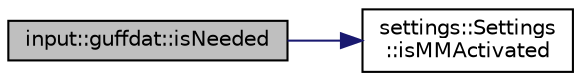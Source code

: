digraph "input::guffdat::isNeeded"
{
 // LATEX_PDF_SIZE
  edge [fontname="Helvetica",fontsize="10",labelfontname="Helvetica",labelfontsize="10"];
  node [fontname="Helvetica",fontsize="10",shape=record];
  rankdir="LR";
  Node1 [label="input::guffdat::isNeeded",height=0.2,width=0.4,color="black", fillcolor="grey75", style="filled", fontcolor="black",tooltip="checks wether reading the guff.dat is necessary or not"];
  Node1 -> Node2 [color="midnightblue",fontsize="10",style="solid",fontname="Helvetica"];
  Node2 [label="settings::Settings\l::isMMActivated",height=0.2,width=0.4,color="black", fillcolor="white", style="filled",URL="$classsettings_1_1Settings.html#a8157632c04275b0cd13a5dd0f0b008d9",tooltip=" "];
}
